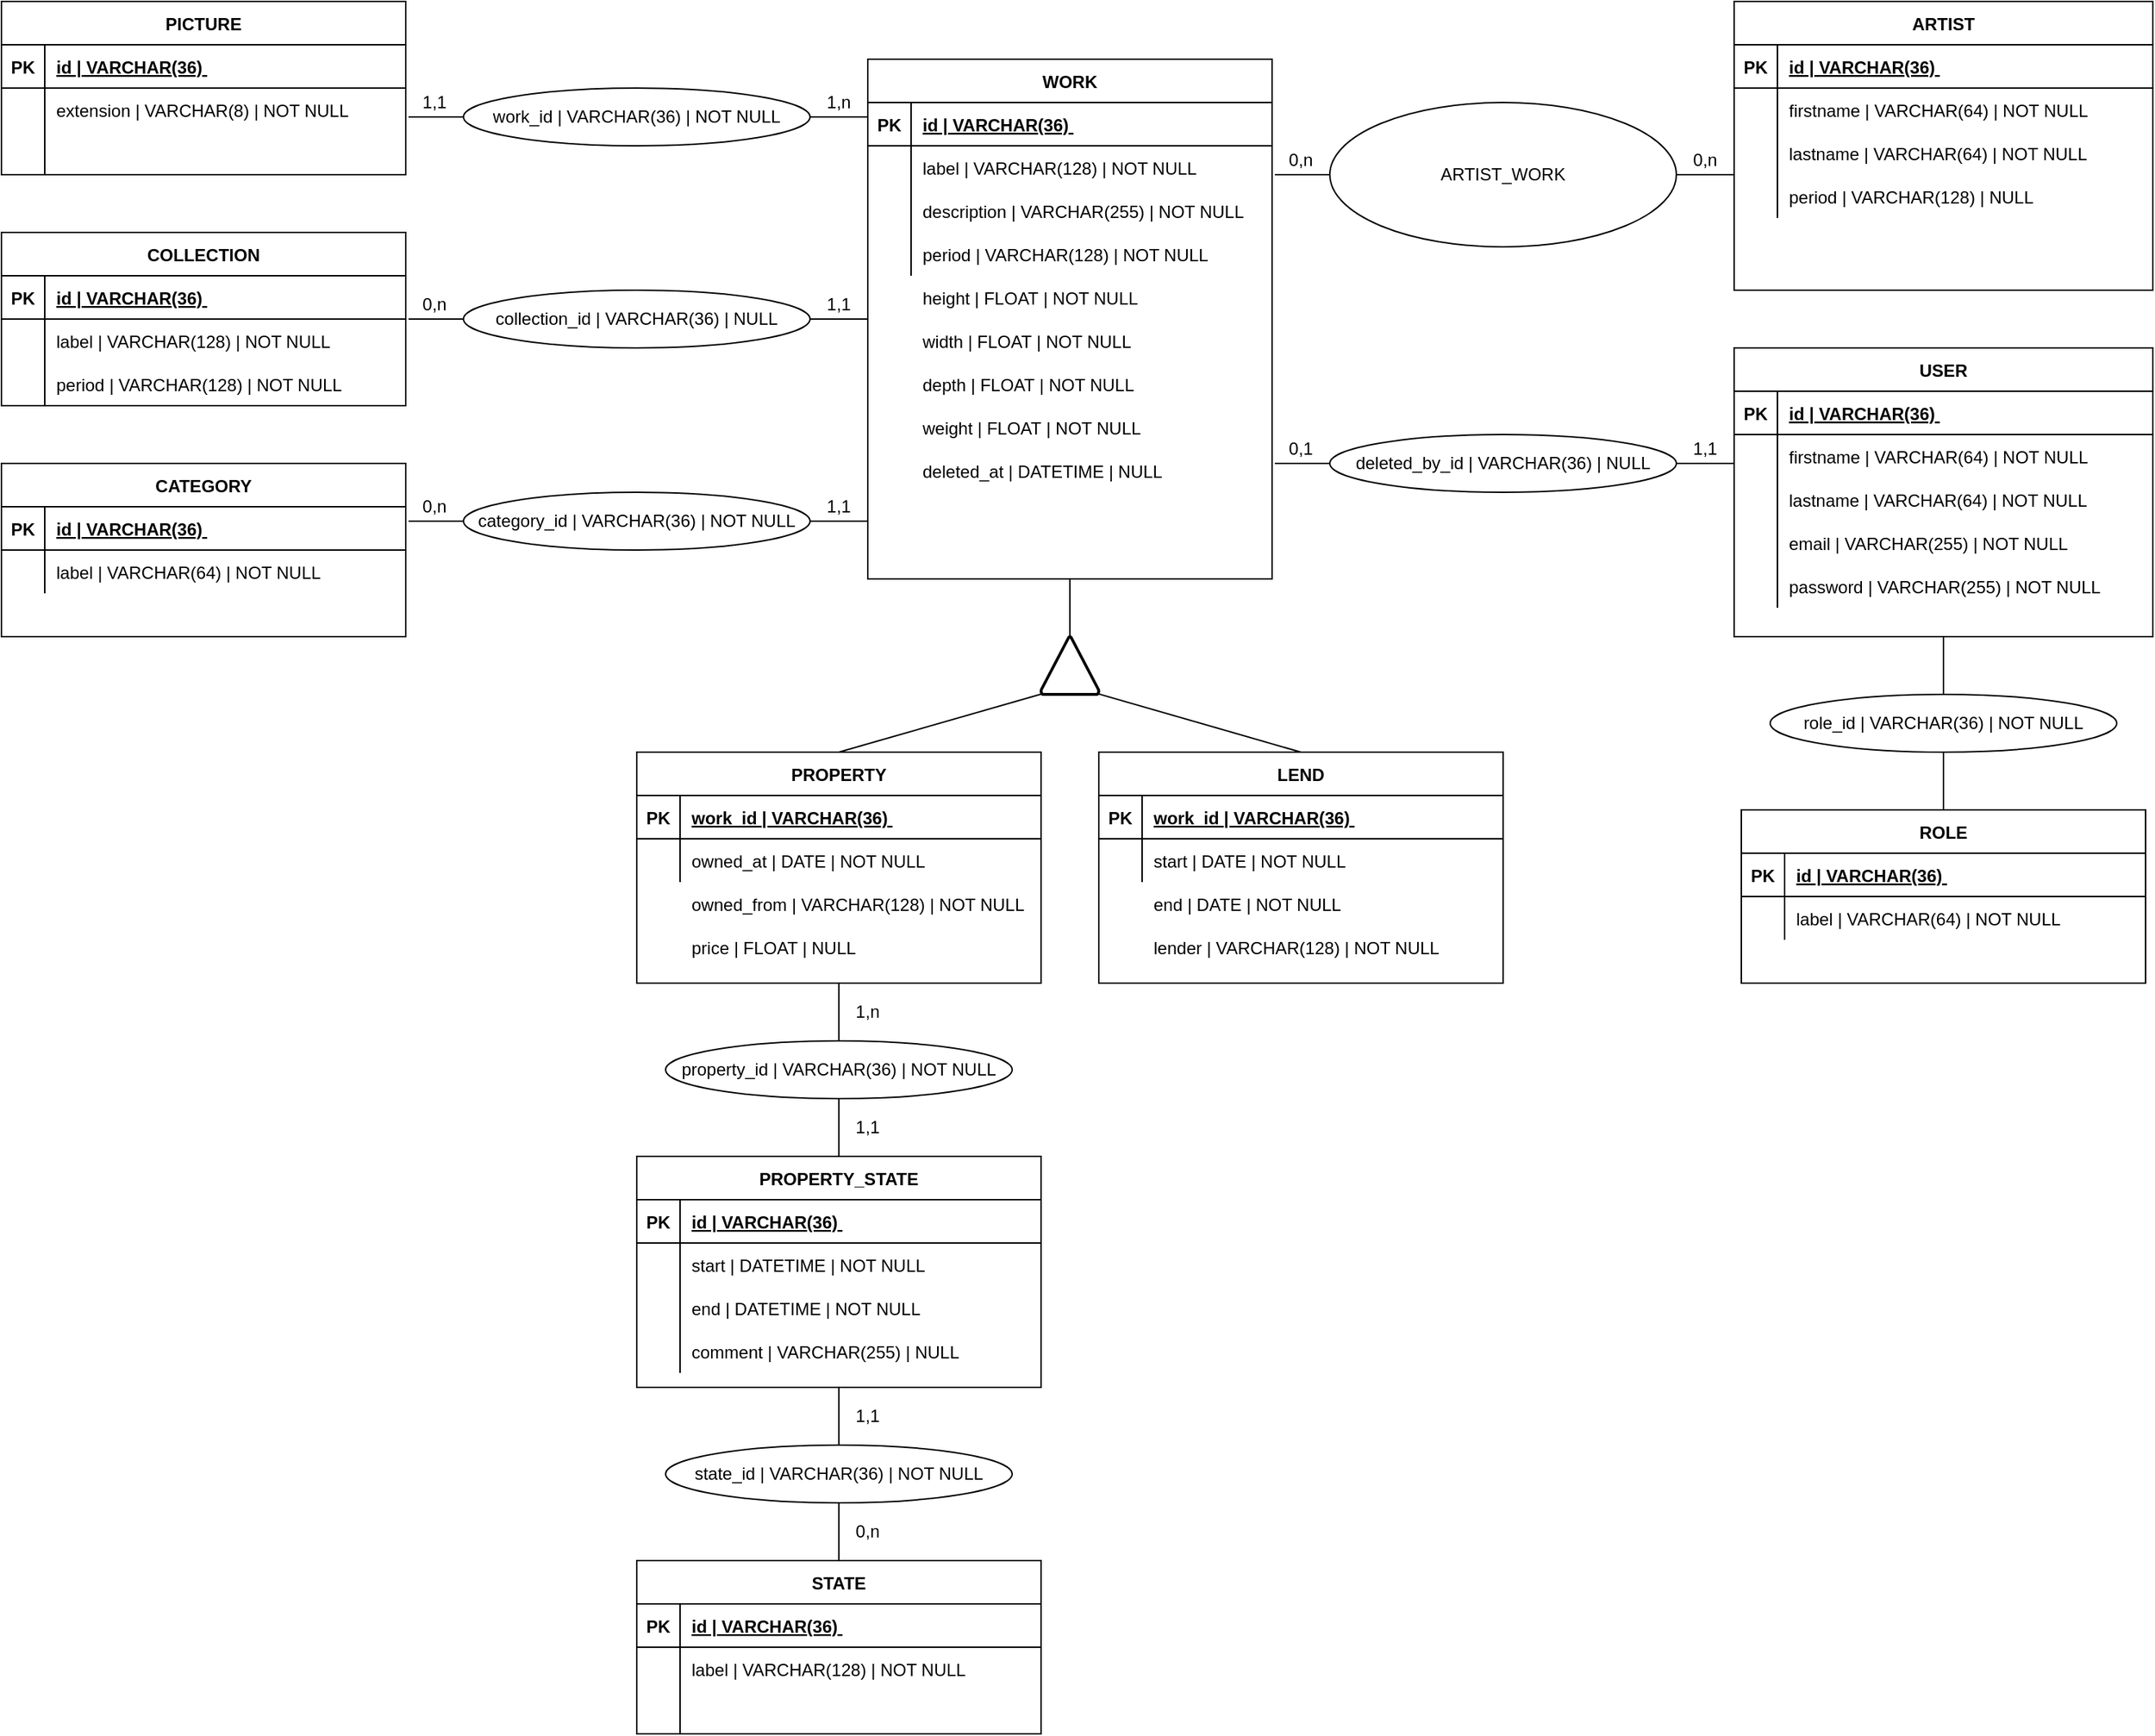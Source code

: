 <mxfile version="14.6.10" type="device"><diagram id="KtRQUyk1w5JVe8lo4TJr" name="Page-1"><mxGraphModel dx="2462" dy="771" grid="1" gridSize="10" guides="1" tooltips="1" connect="1" arrows="1" fold="1" page="0" pageScale="1" pageWidth="827" pageHeight="1169" math="0" shadow="0"><root><mxCell id="0"/><mxCell id="1" parent="0"/><mxCell id="kUrhqfvCoL_oDyxeggpk-15" value="WORK" style="shape=table;startSize=30;container=1;collapsible=1;childLayout=tableLayout;fixedRows=1;rowLines=0;fontStyle=1;align=center;resizeLast=1;" parent="1" vertex="1"><mxGeometry x="-40" y="160" width="280" height="360" as="geometry"/></mxCell><mxCell id="kUrhqfvCoL_oDyxeggpk-16" value="" style="shape=partialRectangle;collapsible=0;dropTarget=0;pointerEvents=0;fillColor=none;top=0;left=0;bottom=1;right=0;points=[[0,0.5],[1,0.5]];portConstraint=eastwest;" parent="kUrhqfvCoL_oDyxeggpk-15" vertex="1"><mxGeometry y="30" width="280" height="30" as="geometry"/></mxCell><mxCell id="kUrhqfvCoL_oDyxeggpk-17" value="PK" style="shape=partialRectangle;connectable=0;fillColor=none;top=0;left=0;bottom=0;right=0;fontStyle=1;overflow=hidden;" parent="kUrhqfvCoL_oDyxeggpk-16" vertex="1"><mxGeometry width="30" height="30" as="geometry"/></mxCell><mxCell id="kUrhqfvCoL_oDyxeggpk-18" value="id | VARCHAR(36) " style="shape=partialRectangle;connectable=0;fillColor=none;top=0;left=0;bottom=0;right=0;align=left;spacingLeft=6;fontStyle=5;overflow=hidden;" parent="kUrhqfvCoL_oDyxeggpk-16" vertex="1"><mxGeometry x="30" width="250" height="30" as="geometry"/></mxCell><mxCell id="kUrhqfvCoL_oDyxeggpk-19" value="" style="shape=partialRectangle;collapsible=0;dropTarget=0;pointerEvents=0;fillColor=none;top=0;left=0;bottom=0;right=0;points=[[0,0.5],[1,0.5]];portConstraint=eastwest;" parent="kUrhqfvCoL_oDyxeggpk-15" vertex="1"><mxGeometry y="60" width="280" height="30" as="geometry"/></mxCell><mxCell id="kUrhqfvCoL_oDyxeggpk-20" value="" style="shape=partialRectangle;connectable=0;fillColor=none;top=0;left=0;bottom=0;right=0;editable=1;overflow=hidden;" parent="kUrhqfvCoL_oDyxeggpk-19" vertex="1"><mxGeometry width="30" height="30" as="geometry"/></mxCell><mxCell id="kUrhqfvCoL_oDyxeggpk-21" value="label | VARCHAR(128) | NOT NULL" style="shape=partialRectangle;connectable=0;fillColor=none;top=0;left=0;bottom=0;right=0;align=left;spacingLeft=6;overflow=hidden;" parent="kUrhqfvCoL_oDyxeggpk-19" vertex="1"><mxGeometry x="30" width="250" height="30" as="geometry"/></mxCell><mxCell id="kUrhqfvCoL_oDyxeggpk-22" value="" style="shape=partialRectangle;collapsible=0;dropTarget=0;pointerEvents=0;fillColor=none;top=0;left=0;bottom=0;right=0;points=[[0,0.5],[1,0.5]];portConstraint=eastwest;" parent="kUrhqfvCoL_oDyxeggpk-15" vertex="1"><mxGeometry y="90" width="280" height="30" as="geometry"/></mxCell><mxCell id="kUrhqfvCoL_oDyxeggpk-23" value="" style="shape=partialRectangle;connectable=0;fillColor=none;top=0;left=0;bottom=0;right=0;editable=1;overflow=hidden;" parent="kUrhqfvCoL_oDyxeggpk-22" vertex="1"><mxGeometry width="30" height="30" as="geometry"/></mxCell><mxCell id="kUrhqfvCoL_oDyxeggpk-24" value="description | VARCHAR(255) | NOT NULL" style="shape=partialRectangle;connectable=0;fillColor=none;top=0;left=0;bottom=0;right=0;align=left;spacingLeft=6;overflow=hidden;" parent="kUrhqfvCoL_oDyxeggpk-22" vertex="1"><mxGeometry x="30" width="250" height="30" as="geometry"/></mxCell><mxCell id="kUrhqfvCoL_oDyxeggpk-25" value="" style="shape=partialRectangle;collapsible=0;dropTarget=0;pointerEvents=0;fillColor=none;top=0;left=0;bottom=0;right=0;points=[[0,0.5],[1,0.5]];portConstraint=eastwest;" parent="kUrhqfvCoL_oDyxeggpk-15" vertex="1"><mxGeometry y="120" width="280" height="30" as="geometry"/></mxCell><mxCell id="kUrhqfvCoL_oDyxeggpk-26" value="" style="shape=partialRectangle;connectable=0;fillColor=none;top=0;left=0;bottom=0;right=0;editable=1;overflow=hidden;" parent="kUrhqfvCoL_oDyxeggpk-25" vertex="1"><mxGeometry width="30" height="30" as="geometry"/></mxCell><mxCell id="kUrhqfvCoL_oDyxeggpk-27" value="" style="shape=partialRectangle;connectable=0;fillColor=none;top=0;left=0;bottom=0;right=0;align=left;spacingLeft=6;overflow=hidden;" parent="kUrhqfvCoL_oDyxeggpk-25" vertex="1"><mxGeometry x="30" width="250" height="30" as="geometry"/></mxCell><mxCell id="kUrhqfvCoL_oDyxeggpk-28" value="height | FLOAT | NOT NULL" style="shape=partialRectangle;connectable=0;fillColor=none;top=0;left=0;bottom=0;right=0;align=left;spacingLeft=6;overflow=hidden;" parent="1" vertex="1"><mxGeometry x="-10" y="310" width="210" height="30" as="geometry"/></mxCell><mxCell id="kUrhqfvCoL_oDyxeggpk-43" value="ARTIST" style="shape=table;startSize=30;container=1;collapsible=1;childLayout=tableLayout;fixedRows=1;rowLines=0;fontStyle=1;align=center;resizeLast=1;" parent="1" vertex="1"><mxGeometry x="560" y="120" width="290" height="200" as="geometry"/></mxCell><mxCell id="kUrhqfvCoL_oDyxeggpk-44" value="" style="shape=partialRectangle;collapsible=0;dropTarget=0;pointerEvents=0;fillColor=none;top=0;left=0;bottom=1;right=0;points=[[0,0.5],[1,0.5]];portConstraint=eastwest;" parent="kUrhqfvCoL_oDyxeggpk-43" vertex="1"><mxGeometry y="30" width="290" height="30" as="geometry"/></mxCell><mxCell id="kUrhqfvCoL_oDyxeggpk-45" value="PK" style="shape=partialRectangle;connectable=0;fillColor=none;top=0;left=0;bottom=0;right=0;fontStyle=1;overflow=hidden;" parent="kUrhqfvCoL_oDyxeggpk-44" vertex="1"><mxGeometry width="30" height="30" as="geometry"/></mxCell><mxCell id="kUrhqfvCoL_oDyxeggpk-46" value="id | VARCHAR(36) " style="shape=partialRectangle;connectable=0;fillColor=none;top=0;left=0;bottom=0;right=0;align=left;spacingLeft=6;fontStyle=5;overflow=hidden;" parent="kUrhqfvCoL_oDyxeggpk-44" vertex="1"><mxGeometry x="30" width="260" height="30" as="geometry"/></mxCell><mxCell id="kUrhqfvCoL_oDyxeggpk-47" value="" style="shape=partialRectangle;collapsible=0;dropTarget=0;pointerEvents=0;fillColor=none;top=0;left=0;bottom=0;right=0;points=[[0,0.5],[1,0.5]];portConstraint=eastwest;" parent="kUrhqfvCoL_oDyxeggpk-43" vertex="1"><mxGeometry y="60" width="290" height="30" as="geometry"/></mxCell><mxCell id="kUrhqfvCoL_oDyxeggpk-48" value="" style="shape=partialRectangle;connectable=0;fillColor=none;top=0;left=0;bottom=0;right=0;editable=1;overflow=hidden;" parent="kUrhqfvCoL_oDyxeggpk-47" vertex="1"><mxGeometry width="30" height="30" as="geometry"/></mxCell><mxCell id="kUrhqfvCoL_oDyxeggpk-49" value="firstname | VARCHAR(64) | NOT NULL" style="shape=partialRectangle;connectable=0;fillColor=none;top=0;left=0;bottom=0;right=0;align=left;spacingLeft=6;overflow=hidden;" parent="kUrhqfvCoL_oDyxeggpk-47" vertex="1"><mxGeometry x="30" width="260" height="30" as="geometry"/></mxCell><mxCell id="kUrhqfvCoL_oDyxeggpk-50" value="" style="shape=partialRectangle;collapsible=0;dropTarget=0;pointerEvents=0;fillColor=none;top=0;left=0;bottom=0;right=0;points=[[0,0.5],[1,0.5]];portConstraint=eastwest;" parent="kUrhqfvCoL_oDyxeggpk-43" vertex="1"><mxGeometry y="90" width="290" height="30" as="geometry"/></mxCell><mxCell id="kUrhqfvCoL_oDyxeggpk-51" value="" style="shape=partialRectangle;connectable=0;fillColor=none;top=0;left=0;bottom=0;right=0;editable=1;overflow=hidden;" parent="kUrhqfvCoL_oDyxeggpk-50" vertex="1"><mxGeometry width="30" height="30" as="geometry"/></mxCell><mxCell id="kUrhqfvCoL_oDyxeggpk-52" value="lastname | VARCHAR(64) | NOT NULL" style="shape=partialRectangle;connectable=0;fillColor=none;top=0;left=0;bottom=0;right=0;align=left;spacingLeft=6;overflow=hidden;" parent="kUrhqfvCoL_oDyxeggpk-50" vertex="1"><mxGeometry x="30" width="260" height="30" as="geometry"/></mxCell><mxCell id="kUrhqfvCoL_oDyxeggpk-53" value="" style="shape=partialRectangle;collapsible=0;dropTarget=0;pointerEvents=0;fillColor=none;top=0;left=0;bottom=0;right=0;points=[[0,0.5],[1,0.5]];portConstraint=eastwest;" parent="kUrhqfvCoL_oDyxeggpk-43" vertex="1"><mxGeometry y="120" width="290" height="30" as="geometry"/></mxCell><mxCell id="kUrhqfvCoL_oDyxeggpk-54" value="" style="shape=partialRectangle;connectable=0;fillColor=none;top=0;left=0;bottom=0;right=0;editable=1;overflow=hidden;" parent="kUrhqfvCoL_oDyxeggpk-53" vertex="1"><mxGeometry width="30" height="30" as="geometry"/></mxCell><mxCell id="kUrhqfvCoL_oDyxeggpk-55" value="period | VARCHAR(128) | NULL" style="shape=partialRectangle;connectable=0;fillColor=none;top=0;left=0;bottom=0;right=0;align=left;spacingLeft=6;overflow=hidden;" parent="kUrhqfvCoL_oDyxeggpk-53" vertex="1"><mxGeometry x="30" width="260" height="30" as="geometry"/></mxCell><mxCell id="kUrhqfvCoL_oDyxeggpk-77" value="COLLECTION" style="shape=table;startSize=30;container=1;collapsible=1;childLayout=tableLayout;fixedRows=1;rowLines=0;fontStyle=1;align=center;resizeLast=1;" parent="1" vertex="1"><mxGeometry x="-640" y="280" width="280" height="120" as="geometry"/></mxCell><mxCell id="kUrhqfvCoL_oDyxeggpk-78" value="" style="shape=partialRectangle;collapsible=0;dropTarget=0;pointerEvents=0;fillColor=none;top=0;left=0;bottom=1;right=0;points=[[0,0.5],[1,0.5]];portConstraint=eastwest;" parent="kUrhqfvCoL_oDyxeggpk-77" vertex="1"><mxGeometry y="30" width="280" height="30" as="geometry"/></mxCell><mxCell id="kUrhqfvCoL_oDyxeggpk-79" value="PK" style="shape=partialRectangle;connectable=0;fillColor=none;top=0;left=0;bottom=0;right=0;fontStyle=1;overflow=hidden;" parent="kUrhqfvCoL_oDyxeggpk-78" vertex="1"><mxGeometry width="30" height="30" as="geometry"/></mxCell><mxCell id="kUrhqfvCoL_oDyxeggpk-80" value="id | VARCHAR(36) " style="shape=partialRectangle;connectable=0;fillColor=none;top=0;left=0;bottom=0;right=0;align=left;spacingLeft=6;fontStyle=5;overflow=hidden;" parent="kUrhqfvCoL_oDyxeggpk-78" vertex="1"><mxGeometry x="30" width="250" height="30" as="geometry"/></mxCell><mxCell id="kUrhqfvCoL_oDyxeggpk-81" value="" style="shape=partialRectangle;collapsible=0;dropTarget=0;pointerEvents=0;fillColor=none;top=0;left=0;bottom=0;right=0;points=[[0,0.5],[1,0.5]];portConstraint=eastwest;" parent="kUrhqfvCoL_oDyxeggpk-77" vertex="1"><mxGeometry y="60" width="280" height="30" as="geometry"/></mxCell><mxCell id="kUrhqfvCoL_oDyxeggpk-82" value="" style="shape=partialRectangle;connectable=0;fillColor=none;top=0;left=0;bottom=0;right=0;editable=1;overflow=hidden;" parent="kUrhqfvCoL_oDyxeggpk-81" vertex="1"><mxGeometry width="30" height="30" as="geometry"/></mxCell><mxCell id="kUrhqfvCoL_oDyxeggpk-83" value="label | VARCHAR(128) | NOT NULL" style="shape=partialRectangle;connectable=0;fillColor=none;top=0;left=0;bottom=0;right=0;align=left;spacingLeft=6;overflow=hidden;" parent="kUrhqfvCoL_oDyxeggpk-81" vertex="1"><mxGeometry x="30" width="250" height="30" as="geometry"/></mxCell><mxCell id="kUrhqfvCoL_oDyxeggpk-84" value="" style="shape=partialRectangle;collapsible=0;dropTarget=0;pointerEvents=0;fillColor=none;top=0;left=0;bottom=0;right=0;points=[[0,0.5],[1,0.5]];portConstraint=eastwest;" parent="kUrhqfvCoL_oDyxeggpk-77" vertex="1"><mxGeometry y="90" width="280" height="30" as="geometry"/></mxCell><mxCell id="kUrhqfvCoL_oDyxeggpk-85" value="" style="shape=partialRectangle;connectable=0;fillColor=none;top=0;left=0;bottom=0;right=0;editable=1;overflow=hidden;" parent="kUrhqfvCoL_oDyxeggpk-84" vertex="1"><mxGeometry width="30" height="30" as="geometry"/></mxCell><mxCell id="kUrhqfvCoL_oDyxeggpk-86" value="period | VARCHAR(128) | NOT NULL" style="shape=partialRectangle;connectable=0;fillColor=none;top=0;left=0;bottom=0;right=0;align=left;spacingLeft=6;overflow=hidden;" parent="kUrhqfvCoL_oDyxeggpk-84" vertex="1"><mxGeometry x="30" width="250" height="30" as="geometry"/></mxCell><mxCell id="kUrhqfvCoL_oDyxeggpk-115" value="USER" style="shape=table;startSize=30;container=1;collapsible=1;childLayout=tableLayout;fixedRows=1;rowLines=0;fontStyle=1;align=center;resizeLast=1;" parent="1" vertex="1"><mxGeometry x="560" y="360" width="290" height="200" as="geometry"/></mxCell><mxCell id="kUrhqfvCoL_oDyxeggpk-116" value="" style="shape=partialRectangle;collapsible=0;dropTarget=0;pointerEvents=0;fillColor=none;top=0;left=0;bottom=1;right=0;points=[[0,0.5],[1,0.5]];portConstraint=eastwest;" parent="kUrhqfvCoL_oDyxeggpk-115" vertex="1"><mxGeometry y="30" width="290" height="30" as="geometry"/></mxCell><mxCell id="kUrhqfvCoL_oDyxeggpk-117" value="PK" style="shape=partialRectangle;connectable=0;fillColor=none;top=0;left=0;bottom=0;right=0;fontStyle=1;overflow=hidden;" parent="kUrhqfvCoL_oDyxeggpk-116" vertex="1"><mxGeometry width="30" height="30" as="geometry"/></mxCell><mxCell id="kUrhqfvCoL_oDyxeggpk-118" value="id | VARCHAR(36) " style="shape=partialRectangle;connectable=0;fillColor=none;top=0;left=0;bottom=0;right=0;align=left;spacingLeft=6;fontStyle=5;overflow=hidden;" parent="kUrhqfvCoL_oDyxeggpk-116" vertex="1"><mxGeometry x="30" width="260" height="30" as="geometry"/></mxCell><mxCell id="kUrhqfvCoL_oDyxeggpk-119" value="" style="shape=partialRectangle;collapsible=0;dropTarget=0;pointerEvents=0;fillColor=none;top=0;left=0;bottom=0;right=0;points=[[0,0.5],[1,0.5]];portConstraint=eastwest;" parent="kUrhqfvCoL_oDyxeggpk-115" vertex="1"><mxGeometry y="60" width="290" height="30" as="geometry"/></mxCell><mxCell id="kUrhqfvCoL_oDyxeggpk-120" value="" style="shape=partialRectangle;connectable=0;fillColor=none;top=0;left=0;bottom=0;right=0;editable=1;overflow=hidden;" parent="kUrhqfvCoL_oDyxeggpk-119" vertex="1"><mxGeometry width="30" height="30" as="geometry"/></mxCell><mxCell id="kUrhqfvCoL_oDyxeggpk-121" value="firstname | VARCHAR(64) | NOT NULL" style="shape=partialRectangle;connectable=0;fillColor=none;top=0;left=0;bottom=0;right=0;align=left;spacingLeft=6;overflow=hidden;" parent="kUrhqfvCoL_oDyxeggpk-119" vertex="1"><mxGeometry x="30" width="260" height="30" as="geometry"/></mxCell><mxCell id="kUrhqfvCoL_oDyxeggpk-122" value="" style="shape=partialRectangle;collapsible=0;dropTarget=0;pointerEvents=0;fillColor=none;top=0;left=0;bottom=0;right=0;points=[[0,0.5],[1,0.5]];portConstraint=eastwest;" parent="kUrhqfvCoL_oDyxeggpk-115" vertex="1"><mxGeometry y="90" width="290" height="30" as="geometry"/></mxCell><mxCell id="kUrhqfvCoL_oDyxeggpk-123" value="" style="shape=partialRectangle;connectable=0;fillColor=none;top=0;left=0;bottom=0;right=0;editable=1;overflow=hidden;" parent="kUrhqfvCoL_oDyxeggpk-122" vertex="1"><mxGeometry width="30" height="30" as="geometry"/></mxCell><mxCell id="kUrhqfvCoL_oDyxeggpk-124" value="lastname | VARCHAR(64) | NOT NULL" style="shape=partialRectangle;connectable=0;fillColor=none;top=0;left=0;bottom=0;right=0;align=left;spacingLeft=6;overflow=hidden;" parent="kUrhqfvCoL_oDyxeggpk-122" vertex="1"><mxGeometry x="30" width="260" height="30" as="geometry"/></mxCell><mxCell id="yEM7MSctmR_Ki6UB7FGA-25" value="" style="shape=partialRectangle;collapsible=0;dropTarget=0;pointerEvents=0;fillColor=none;top=0;left=0;bottom=0;right=0;points=[[0,0.5],[1,0.5]];portConstraint=eastwest;" parent="kUrhqfvCoL_oDyxeggpk-115" vertex="1"><mxGeometry y="120" width="290" height="30" as="geometry"/></mxCell><mxCell id="yEM7MSctmR_Ki6UB7FGA-26" value="" style="shape=partialRectangle;connectable=0;fillColor=none;top=0;left=0;bottom=0;right=0;editable=1;overflow=hidden;" parent="yEM7MSctmR_Ki6UB7FGA-25" vertex="1"><mxGeometry width="30" height="30" as="geometry"/></mxCell><mxCell id="yEM7MSctmR_Ki6UB7FGA-27" value="email | VARCHAR(255) | NOT NULL" style="shape=partialRectangle;connectable=0;fillColor=none;top=0;left=0;bottom=0;right=0;align=left;spacingLeft=6;overflow=hidden;" parent="yEM7MSctmR_Ki6UB7FGA-25" vertex="1"><mxGeometry x="30" width="260" height="30" as="geometry"/></mxCell><mxCell id="yEM7MSctmR_Ki6UB7FGA-28" value="" style="shape=partialRectangle;collapsible=0;dropTarget=0;pointerEvents=0;fillColor=none;top=0;left=0;bottom=0;right=0;points=[[0,0.5],[1,0.5]];portConstraint=eastwest;" parent="kUrhqfvCoL_oDyxeggpk-115" vertex="1"><mxGeometry y="150" width="290" height="30" as="geometry"/></mxCell><mxCell id="yEM7MSctmR_Ki6UB7FGA-29" value="" style="shape=partialRectangle;connectable=0;fillColor=none;top=0;left=0;bottom=0;right=0;editable=1;overflow=hidden;" parent="yEM7MSctmR_Ki6UB7FGA-28" vertex="1"><mxGeometry width="30" height="30" as="geometry"/></mxCell><mxCell id="yEM7MSctmR_Ki6UB7FGA-30" value="password | VARCHAR(255) | NOT NULL" style="shape=partialRectangle;connectable=0;fillColor=none;top=0;left=0;bottom=0;right=0;align=left;spacingLeft=6;overflow=hidden;" parent="yEM7MSctmR_Ki6UB7FGA-28" vertex="1"><mxGeometry x="30" width="260" height="30" as="geometry"/></mxCell><mxCell id="kUrhqfvCoL_oDyxeggpk-131" value="period | VARCHAR(128) | NOT NULL" style="shape=partialRectangle;connectable=0;fillColor=none;top=0;left=0;bottom=0;right=0;align=left;spacingLeft=6;overflow=hidden;" parent="1" vertex="1"><mxGeometry x="-10" y="280" width="210" height="30" as="geometry"/></mxCell><mxCell id="kUrhqfvCoL_oDyxeggpk-132" value="PICTURE" style="shape=table;startSize=30;container=1;collapsible=1;childLayout=tableLayout;fixedRows=1;rowLines=0;fontStyle=1;align=center;resizeLast=1;" parent="1" vertex="1"><mxGeometry x="-640" y="120" width="280" height="120" as="geometry"/></mxCell><mxCell id="kUrhqfvCoL_oDyxeggpk-133" value="" style="shape=partialRectangle;collapsible=0;dropTarget=0;pointerEvents=0;fillColor=none;top=0;left=0;bottom=1;right=0;points=[[0,0.5],[1,0.5]];portConstraint=eastwest;" parent="kUrhqfvCoL_oDyxeggpk-132" vertex="1"><mxGeometry y="30" width="280" height="30" as="geometry"/></mxCell><mxCell id="kUrhqfvCoL_oDyxeggpk-134" value="PK" style="shape=partialRectangle;connectable=0;fillColor=none;top=0;left=0;bottom=0;right=0;fontStyle=1;overflow=hidden;" parent="kUrhqfvCoL_oDyxeggpk-133" vertex="1"><mxGeometry width="30" height="30" as="geometry"/></mxCell><mxCell id="kUrhqfvCoL_oDyxeggpk-135" value="id | VARCHAR(36) " style="shape=partialRectangle;connectable=0;fillColor=none;top=0;left=0;bottom=0;right=0;align=left;spacingLeft=6;fontStyle=5;overflow=hidden;" parent="kUrhqfvCoL_oDyxeggpk-133" vertex="1"><mxGeometry x="30" width="250" height="30" as="geometry"/></mxCell><mxCell id="kUrhqfvCoL_oDyxeggpk-136" value="" style="shape=partialRectangle;collapsible=0;dropTarget=0;pointerEvents=0;fillColor=none;top=0;left=0;bottom=0;right=0;points=[[0,0.5],[1,0.5]];portConstraint=eastwest;" parent="kUrhqfvCoL_oDyxeggpk-132" vertex="1"><mxGeometry y="60" width="280" height="30" as="geometry"/></mxCell><mxCell id="kUrhqfvCoL_oDyxeggpk-137" value="" style="shape=partialRectangle;connectable=0;fillColor=none;top=0;left=0;bottom=0;right=0;editable=1;overflow=hidden;" parent="kUrhqfvCoL_oDyxeggpk-136" vertex="1"><mxGeometry width="30" height="30" as="geometry"/></mxCell><mxCell id="kUrhqfvCoL_oDyxeggpk-138" value="extension | VARCHAR(8) | NOT NULL" style="shape=partialRectangle;connectable=0;fillColor=none;top=0;left=0;bottom=0;right=0;align=left;spacingLeft=6;overflow=hidden;" parent="kUrhqfvCoL_oDyxeggpk-136" vertex="1"><mxGeometry x="30" width="250" height="30" as="geometry"/></mxCell><mxCell id="kUrhqfvCoL_oDyxeggpk-139" value="" style="shape=partialRectangle;collapsible=0;dropTarget=0;pointerEvents=0;fillColor=none;top=0;left=0;bottom=0;right=0;points=[[0,0.5],[1,0.5]];portConstraint=eastwest;" parent="kUrhqfvCoL_oDyxeggpk-132" vertex="1"><mxGeometry y="90" width="280" height="30" as="geometry"/></mxCell><mxCell id="kUrhqfvCoL_oDyxeggpk-140" value="" style="shape=partialRectangle;connectable=0;fillColor=none;top=0;left=0;bottom=0;right=0;editable=1;overflow=hidden;" parent="kUrhqfvCoL_oDyxeggpk-139" vertex="1"><mxGeometry width="30" height="30" as="geometry"/></mxCell><mxCell id="kUrhqfvCoL_oDyxeggpk-141" value="" style="shape=partialRectangle;connectable=0;fillColor=none;top=0;left=0;bottom=0;right=0;align=left;spacingLeft=6;overflow=hidden;" parent="kUrhqfvCoL_oDyxeggpk-139" vertex="1"><mxGeometry x="30" width="250" height="30" as="geometry"/></mxCell><mxCell id="kUrhqfvCoL_oDyxeggpk-145" value="deleted_at | DATETIME | NULL" style="shape=partialRectangle;connectable=0;fillColor=none;top=0;left=0;bottom=0;right=0;align=left;spacingLeft=6;overflow=hidden;" parent="1" vertex="1"><mxGeometry x="-10" y="430" width="230" height="30" as="geometry"/></mxCell><mxCell id="kUrhqfvCoL_oDyxeggpk-146" value="CATEGORY" style="shape=table;startSize=30;container=1;collapsible=1;childLayout=tableLayout;fixedRows=1;rowLines=0;fontStyle=1;align=center;resizeLast=1;" parent="1" vertex="1"><mxGeometry x="-640" y="440" width="280" height="120" as="geometry"/></mxCell><mxCell id="kUrhqfvCoL_oDyxeggpk-147" value="" style="shape=partialRectangle;collapsible=0;dropTarget=0;pointerEvents=0;fillColor=none;top=0;left=0;bottom=1;right=0;points=[[0,0.5],[1,0.5]];portConstraint=eastwest;" parent="kUrhqfvCoL_oDyxeggpk-146" vertex="1"><mxGeometry y="30" width="280" height="30" as="geometry"/></mxCell><mxCell id="kUrhqfvCoL_oDyxeggpk-148" value="PK" style="shape=partialRectangle;connectable=0;fillColor=none;top=0;left=0;bottom=0;right=0;fontStyle=1;overflow=hidden;" parent="kUrhqfvCoL_oDyxeggpk-147" vertex="1"><mxGeometry width="30" height="30" as="geometry"/></mxCell><mxCell id="kUrhqfvCoL_oDyxeggpk-149" value="id | VARCHAR(36) " style="shape=partialRectangle;connectable=0;fillColor=none;top=0;left=0;bottom=0;right=0;align=left;spacingLeft=6;fontStyle=5;overflow=hidden;" parent="kUrhqfvCoL_oDyxeggpk-147" vertex="1"><mxGeometry x="30" width="250" height="30" as="geometry"/></mxCell><mxCell id="kUrhqfvCoL_oDyxeggpk-150" value="" style="shape=partialRectangle;collapsible=0;dropTarget=0;pointerEvents=0;fillColor=none;top=0;left=0;bottom=0;right=0;points=[[0,0.5],[1,0.5]];portConstraint=eastwest;" parent="kUrhqfvCoL_oDyxeggpk-146" vertex="1"><mxGeometry y="60" width="280" height="30" as="geometry"/></mxCell><mxCell id="kUrhqfvCoL_oDyxeggpk-151" value="" style="shape=partialRectangle;connectable=0;fillColor=none;top=0;left=0;bottom=0;right=0;editable=1;overflow=hidden;" parent="kUrhqfvCoL_oDyxeggpk-150" vertex="1"><mxGeometry width="30" height="30" as="geometry"/></mxCell><mxCell id="kUrhqfvCoL_oDyxeggpk-152" value="label | VARCHAR(64) | NOT NULL" style="shape=partialRectangle;connectable=0;fillColor=none;top=0;left=0;bottom=0;right=0;align=left;spacingLeft=6;overflow=hidden;" parent="kUrhqfvCoL_oDyxeggpk-150" vertex="1"><mxGeometry x="30" width="250" height="30" as="geometry"/></mxCell><mxCell id="hrKMiqWx6Lg_Gw43Ol8k-1" value="LEND" style="shape=table;startSize=30;container=1;collapsible=1;childLayout=tableLayout;fixedRows=1;rowLines=0;fontStyle=1;align=center;resizeLast=1;" parent="1" vertex="1"><mxGeometry x="120" y="640" width="280" height="160" as="geometry"/></mxCell><mxCell id="hrKMiqWx6Lg_Gw43Ol8k-2" value="" style="shape=partialRectangle;collapsible=0;dropTarget=0;pointerEvents=0;fillColor=none;top=0;left=0;bottom=1;right=0;points=[[0,0.5],[1,0.5]];portConstraint=eastwest;" parent="hrKMiqWx6Lg_Gw43Ol8k-1" vertex="1"><mxGeometry y="30" width="280" height="30" as="geometry"/></mxCell><mxCell id="hrKMiqWx6Lg_Gw43Ol8k-3" value="PK" style="shape=partialRectangle;connectable=0;fillColor=none;top=0;left=0;bottom=0;right=0;fontStyle=1;overflow=hidden;" parent="hrKMiqWx6Lg_Gw43Ol8k-2" vertex="1"><mxGeometry width="30" height="30" as="geometry"/></mxCell><mxCell id="hrKMiqWx6Lg_Gw43Ol8k-4" value="work_id | VARCHAR(36) " style="shape=partialRectangle;connectable=0;fillColor=none;top=0;left=0;bottom=0;right=0;align=left;spacingLeft=6;fontStyle=5;overflow=hidden;" parent="hrKMiqWx6Lg_Gw43Ol8k-2" vertex="1"><mxGeometry x="30" width="250" height="30" as="geometry"/></mxCell><mxCell id="hrKMiqWx6Lg_Gw43Ol8k-5" value="" style="shape=partialRectangle;collapsible=0;dropTarget=0;pointerEvents=0;fillColor=none;top=0;left=0;bottom=0;right=0;points=[[0,0.5],[1,0.5]];portConstraint=eastwest;" parent="hrKMiqWx6Lg_Gw43Ol8k-1" vertex="1"><mxGeometry y="60" width="280" height="30" as="geometry"/></mxCell><mxCell id="hrKMiqWx6Lg_Gw43Ol8k-6" value="" style="shape=partialRectangle;connectable=0;fillColor=none;top=0;left=0;bottom=0;right=0;editable=1;overflow=hidden;" parent="hrKMiqWx6Lg_Gw43Ol8k-5" vertex="1"><mxGeometry width="30" height="30" as="geometry"/></mxCell><mxCell id="hrKMiqWx6Lg_Gw43Ol8k-7" value="start | DATE | NOT NULL" style="shape=partialRectangle;connectable=0;fillColor=none;top=0;left=0;bottom=0;right=0;align=left;spacingLeft=6;overflow=hidden;" parent="hrKMiqWx6Lg_Gw43Ol8k-5" vertex="1"><mxGeometry x="30" width="250" height="30" as="geometry"/></mxCell><mxCell id="hrKMiqWx6Lg_Gw43Ol8k-8" value="end | DATE | NOT NULL" style="shape=partialRectangle;connectable=0;fillColor=none;top=0;left=0;bottom=0;right=0;align=left;spacingLeft=6;overflow=hidden;" parent="1" vertex="1"><mxGeometry x="150" y="730" width="220" height="30" as="geometry"/></mxCell><mxCell id="hrKMiqWx6Lg_Gw43Ol8k-9" value="lender | VARCHAR(128) | NOT NULL" style="shape=partialRectangle;connectable=0;fillColor=none;top=0;left=0;bottom=0;right=0;align=left;spacingLeft=6;overflow=hidden;" parent="1" vertex="1"><mxGeometry x="150" y="760" width="240" height="30" as="geometry"/></mxCell><mxCell id="hrKMiqWx6Lg_Gw43Ol8k-10" value="PROPERTY" style="shape=table;startSize=30;container=1;collapsible=1;childLayout=tableLayout;fixedRows=1;rowLines=0;fontStyle=1;align=center;resizeLast=1;" parent="1" vertex="1"><mxGeometry x="-200" y="640" width="280" height="160" as="geometry"/></mxCell><mxCell id="hrKMiqWx6Lg_Gw43Ol8k-11" value="" style="shape=partialRectangle;collapsible=0;dropTarget=0;pointerEvents=0;fillColor=none;top=0;left=0;bottom=1;right=0;points=[[0,0.5],[1,0.5]];portConstraint=eastwest;" parent="hrKMiqWx6Lg_Gw43Ol8k-10" vertex="1"><mxGeometry y="30" width="280" height="30" as="geometry"/></mxCell><mxCell id="hrKMiqWx6Lg_Gw43Ol8k-12" value="PK" style="shape=partialRectangle;connectable=0;fillColor=none;top=0;left=0;bottom=0;right=0;fontStyle=1;overflow=hidden;" parent="hrKMiqWx6Lg_Gw43Ol8k-11" vertex="1"><mxGeometry width="30" height="30" as="geometry"/></mxCell><mxCell id="hrKMiqWx6Lg_Gw43Ol8k-13" value="work_id | VARCHAR(36) " style="shape=partialRectangle;connectable=0;fillColor=none;top=0;left=0;bottom=0;right=0;align=left;spacingLeft=6;fontStyle=5;overflow=hidden;" parent="hrKMiqWx6Lg_Gw43Ol8k-11" vertex="1"><mxGeometry x="30" width="250" height="30" as="geometry"/></mxCell><mxCell id="hrKMiqWx6Lg_Gw43Ol8k-14" value="" style="shape=partialRectangle;collapsible=0;dropTarget=0;pointerEvents=0;fillColor=none;top=0;left=0;bottom=0;right=0;points=[[0,0.5],[1,0.5]];portConstraint=eastwest;" parent="hrKMiqWx6Lg_Gw43Ol8k-10" vertex="1"><mxGeometry y="60" width="280" height="30" as="geometry"/></mxCell><mxCell id="hrKMiqWx6Lg_Gw43Ol8k-15" value="" style="shape=partialRectangle;connectable=0;fillColor=none;top=0;left=0;bottom=0;right=0;editable=1;overflow=hidden;" parent="hrKMiqWx6Lg_Gw43Ol8k-14" vertex="1"><mxGeometry width="30" height="30" as="geometry"/></mxCell><mxCell id="hrKMiqWx6Lg_Gw43Ol8k-16" value="owned_at | DATE | NOT NULL" style="shape=partialRectangle;connectable=0;fillColor=none;top=0;left=0;bottom=0;right=0;align=left;spacingLeft=6;overflow=hidden;" parent="hrKMiqWx6Lg_Gw43Ol8k-14" vertex="1"><mxGeometry x="30" width="250" height="30" as="geometry"/></mxCell><mxCell id="hrKMiqWx6Lg_Gw43Ol8k-18" value="owned_from | VARCHAR(128) | NOT NULL" style="shape=partialRectangle;connectable=0;fillColor=none;top=0;left=0;bottom=0;right=0;align=left;spacingLeft=6;overflow=hidden;" parent="1" vertex="1"><mxGeometry x="-170" y="730" width="240" height="30" as="geometry"/></mxCell><mxCell id="hrKMiqWx6Lg_Gw43Ol8k-19" value="price | FLOAT | NULL" style="shape=partialRectangle;connectable=0;fillColor=none;top=0;left=0;bottom=0;right=0;align=left;spacingLeft=6;overflow=hidden;" parent="1" vertex="1"><mxGeometry x="-170" y="760" width="220" height="30" as="geometry"/></mxCell><mxCell id="hrKMiqWx6Lg_Gw43Ol8k-22" value="" style="endArrow=none;html=1;rounded=0;entryX=1;entryY=0.5;entryDx=0;entryDy=0;exitX=0.5;exitY=1;exitDx=0;exitDy=0;" parent="1" edge="1"><mxGeometry relative="1" as="geometry"><mxPoint x="100" y="560" as="sourcePoint"/><mxPoint x="100" y="560" as="targetPoint"/></mxGeometry></mxCell><mxCell id="hrKMiqWx6Lg_Gw43Ol8k-23" value="" style="endArrow=none;html=1;rounded=0;entryX=0.5;entryY=0;entryDx=0;entryDy=0;exitX=0.012;exitY=0.029;exitDx=0;exitDy=0;exitPerimeter=0;" parent="1" target="hrKMiqWx6Lg_Gw43Ol8k-10" edge="1"><mxGeometry relative="1" as="geometry"><mxPoint x="81.16" y="599.52" as="sourcePoint"/><mxPoint x="-70" y="672.5" as="targetPoint"/></mxGeometry></mxCell><mxCell id="hrKMiqWx6Lg_Gw43Ol8k-24" value="" style="endArrow=none;html=1;rounded=0;entryX=0.012;entryY=0.985;entryDx=0;entryDy=0;exitX=0.5;exitY=0;exitDx=0;exitDy=0;entryPerimeter=0;" parent="1" source="hrKMiqWx6Lg_Gw43Ol8k-1" edge="1"><mxGeometry relative="1" as="geometry"><mxPoint x="97.32" y="659.28" as="sourcePoint"/><mxPoint x="119.4" y="599.52" as="targetPoint"/></mxGeometry></mxCell><mxCell id="yEM7MSctmR_Ki6UB7FGA-2" value="collection_id | VARCHAR(36) | NULL" style="ellipse;whiteSpace=wrap;html=1;" parent="1" vertex="1"><mxGeometry x="-320" y="320" width="240" height="40" as="geometry"/></mxCell><mxCell id="yEM7MSctmR_Ki6UB7FGA-3" value="" style="endArrow=none;html=1;exitX=1;exitY=0.5;exitDx=0;exitDy=0;" parent="1" source="yEM7MSctmR_Ki6UB7FGA-2" edge="1"><mxGeometry width="50" height="50" relative="1" as="geometry"><mxPoint x="-90" y="390" as="sourcePoint"/><mxPoint x="-40" y="340" as="targetPoint"/></mxGeometry></mxCell><mxCell id="yEM7MSctmR_Ki6UB7FGA-4" value="" style="endArrow=none;html=1;exitX=1.007;exitY=0;exitDx=0;exitDy=0;exitPerimeter=0;entryX=0;entryY=0.5;entryDx=0;entryDy=0;" parent="1" target="yEM7MSctmR_Ki6UB7FGA-2" edge="1"><mxGeometry width="50" height="50" relative="1" as="geometry"><mxPoint x="-358.04" y="340" as="sourcePoint"/><mxPoint x="-210" y="400" as="targetPoint"/></mxGeometry></mxCell><mxCell id="yEM7MSctmR_Ki6UB7FGA-5" value="1,1" style="text;html=1;strokeColor=none;fillColor=none;align=center;verticalAlign=middle;whiteSpace=wrap;rounded=0;" parent="1" vertex="1"><mxGeometry x="-80" y="320" width="40" height="20" as="geometry"/></mxCell><mxCell id="yEM7MSctmR_Ki6UB7FGA-7" value="0,n" style="text;html=1;strokeColor=none;fillColor=none;align=center;verticalAlign=middle;whiteSpace=wrap;rounded=0;" parent="1" vertex="1"><mxGeometry x="-360" y="320" width="40" height="20" as="geometry"/></mxCell><mxCell id="yEM7MSctmR_Ki6UB7FGA-8" value="category_id | VARCHAR(36) | NOT NULL" style="ellipse;whiteSpace=wrap;html=1;" parent="1" vertex="1"><mxGeometry x="-320" y="460" width="240" height="40" as="geometry"/></mxCell><mxCell id="yEM7MSctmR_Ki6UB7FGA-9" value="" style="endArrow=none;html=1;exitX=1;exitY=0.5;exitDx=0;exitDy=0;" parent="1" source="yEM7MSctmR_Ki6UB7FGA-8" edge="1"><mxGeometry width="50" height="50" relative="1" as="geometry"><mxPoint x="-90" y="530" as="sourcePoint"/><mxPoint x="-40" y="480" as="targetPoint"/></mxGeometry></mxCell><mxCell id="yEM7MSctmR_Ki6UB7FGA-10" value="" style="endArrow=none;html=1;exitX=1.007;exitY=0;exitDx=0;exitDy=0;exitPerimeter=0;entryX=0;entryY=0.5;entryDx=0;entryDy=0;" parent="1" target="yEM7MSctmR_Ki6UB7FGA-8" edge="1"><mxGeometry width="50" height="50" relative="1" as="geometry"><mxPoint x="-358.04" y="480" as="sourcePoint"/><mxPoint x="-210" y="540" as="targetPoint"/></mxGeometry></mxCell><mxCell id="yEM7MSctmR_Ki6UB7FGA-11" value="1,1" style="text;html=1;strokeColor=none;fillColor=none;align=center;verticalAlign=middle;whiteSpace=wrap;rounded=0;" parent="1" vertex="1"><mxGeometry x="-80" y="460" width="40" height="20" as="geometry"/></mxCell><mxCell id="yEM7MSctmR_Ki6UB7FGA-12" value="0,n" style="text;html=1;strokeColor=none;fillColor=none;align=center;verticalAlign=middle;whiteSpace=wrap;rounded=0;" parent="1" vertex="1"><mxGeometry x="-360" y="460" width="40" height="20" as="geometry"/></mxCell><mxCell id="yEM7MSctmR_Ki6UB7FGA-13" value="work_id | VARCHAR(36) | NOT NULL" style="ellipse;whiteSpace=wrap;html=1;" parent="1" vertex="1"><mxGeometry x="-320" y="180" width="240" height="40" as="geometry"/></mxCell><mxCell id="yEM7MSctmR_Ki6UB7FGA-14" value="" style="endArrow=none;html=1;exitX=1;exitY=0.5;exitDx=0;exitDy=0;" parent="1" source="yEM7MSctmR_Ki6UB7FGA-13" edge="1"><mxGeometry width="50" height="50" relative="1" as="geometry"><mxPoint x="-90" y="250" as="sourcePoint"/><mxPoint x="-40" y="200" as="targetPoint"/></mxGeometry></mxCell><mxCell id="yEM7MSctmR_Ki6UB7FGA-15" value="" style="endArrow=none;html=1;exitX=1.007;exitY=0;exitDx=0;exitDy=0;exitPerimeter=0;entryX=0;entryY=0.5;entryDx=0;entryDy=0;" parent="1" target="yEM7MSctmR_Ki6UB7FGA-13" edge="1"><mxGeometry width="50" height="50" relative="1" as="geometry"><mxPoint x="-358.04" y="200" as="sourcePoint"/><mxPoint x="-210" y="260" as="targetPoint"/></mxGeometry></mxCell><mxCell id="yEM7MSctmR_Ki6UB7FGA-16" value="1,n" style="text;html=1;strokeColor=none;fillColor=none;align=center;verticalAlign=middle;whiteSpace=wrap;rounded=0;" parent="1" vertex="1"><mxGeometry x="-80" y="180" width="40" height="20" as="geometry"/></mxCell><mxCell id="yEM7MSctmR_Ki6UB7FGA-17" value="1,1" style="text;html=1;strokeColor=none;fillColor=none;align=center;verticalAlign=middle;whiteSpace=wrap;rounded=0;" parent="1" vertex="1"><mxGeometry x="-360" y="180" width="40" height="20" as="geometry"/></mxCell><mxCell id="yEM7MSctmR_Ki6UB7FGA-21" value="" style="endArrow=none;html=1;exitX=0.5;exitY=1;exitDx=0;exitDy=0;" parent="1" source="kUrhqfvCoL_oDyxeggpk-15" edge="1"><mxGeometry width="50" height="50" relative="1" as="geometry"><mxPoint x="-70" y="510" as="sourcePoint"/><mxPoint x="100" y="560" as="targetPoint"/></mxGeometry></mxCell><mxCell id="yEM7MSctmR_Ki6UB7FGA-22" value="weight | FLOAT | NOT NULL" style="shape=partialRectangle;connectable=0;fillColor=none;top=0;left=0;bottom=0;right=0;align=left;spacingLeft=6;overflow=hidden;" parent="1" vertex="1"><mxGeometry x="-10" y="400" width="210" height="30" as="geometry"/></mxCell><mxCell id="yEM7MSctmR_Ki6UB7FGA-23" value="width | FLOAT | NOT NULL" style="shape=partialRectangle;connectable=0;fillColor=none;top=0;left=0;bottom=0;right=0;align=left;spacingLeft=6;overflow=hidden;" parent="1" vertex="1"><mxGeometry x="-10" y="340" width="210" height="30" as="geometry"/></mxCell><mxCell id="yEM7MSctmR_Ki6UB7FGA-24" value="depth | FLOAT | NOT NULL" style="shape=partialRectangle;connectable=0;fillColor=none;top=0;left=0;bottom=0;right=0;align=left;spacingLeft=6;overflow=hidden;" parent="1" vertex="1"><mxGeometry x="-10" y="370" width="210" height="30" as="geometry"/></mxCell><mxCell id="yEM7MSctmR_Ki6UB7FGA-32" value="&lt;span style=&quot;text-align: left&quot;&gt;deleted_by_id | VARCHAR(36) | NULL&lt;/span&gt;" style="ellipse;whiteSpace=wrap;html=1;" parent="1" vertex="1"><mxGeometry x="280" y="420" width="240" height="40" as="geometry"/></mxCell><mxCell id="yEM7MSctmR_Ki6UB7FGA-33" value="" style="endArrow=none;html=1;exitX=1;exitY=0.5;exitDx=0;exitDy=0;" parent="1" source="yEM7MSctmR_Ki6UB7FGA-32" edge="1"><mxGeometry width="50" height="50" relative="1" as="geometry"><mxPoint x="510" y="490" as="sourcePoint"/><mxPoint x="560" y="440" as="targetPoint"/></mxGeometry></mxCell><mxCell id="yEM7MSctmR_Ki6UB7FGA-34" value="" style="endArrow=none;html=1;exitX=1.007;exitY=0;exitDx=0;exitDy=0;exitPerimeter=0;entryX=0;entryY=0.5;entryDx=0;entryDy=0;" parent="1" target="yEM7MSctmR_Ki6UB7FGA-32" edge="1"><mxGeometry width="50" height="50" relative="1" as="geometry"><mxPoint x="241.96" y="440" as="sourcePoint"/><mxPoint x="390" y="500" as="targetPoint"/></mxGeometry></mxCell><mxCell id="yEM7MSctmR_Ki6UB7FGA-35" value="1,1" style="text;html=1;strokeColor=none;fillColor=none;align=center;verticalAlign=middle;whiteSpace=wrap;rounded=0;" parent="1" vertex="1"><mxGeometry x="520" y="420" width="40" height="20" as="geometry"/></mxCell><mxCell id="yEM7MSctmR_Ki6UB7FGA-36" value="0,1" style="text;html=1;strokeColor=none;fillColor=none;align=center;verticalAlign=middle;whiteSpace=wrap;rounded=0;" parent="1" vertex="1"><mxGeometry x="240" y="420" width="40" height="20" as="geometry"/></mxCell><mxCell id="yEM7MSctmR_Ki6UB7FGA-37" value="" style="strokeWidth=2;html=1;shape=mxgraph.flowchart.extract_or_measurement;whiteSpace=wrap;" parent="1" vertex="1"><mxGeometry x="80" y="560" width="40" height="40" as="geometry"/></mxCell><mxCell id="yEM7MSctmR_Ki6UB7FGA-41" value="&lt;span style=&quot;text-align: left&quot;&gt;ARTIST_WORK&lt;/span&gt;" style="ellipse;whiteSpace=wrap;html=1;" parent="1" vertex="1"><mxGeometry x="280" y="190" width="240" height="100" as="geometry"/></mxCell><mxCell id="yEM7MSctmR_Ki6UB7FGA-42" value="" style="endArrow=none;html=1;exitX=1;exitY=0.5;exitDx=0;exitDy=0;" parent="1" source="yEM7MSctmR_Ki6UB7FGA-41" edge="1"><mxGeometry width="50" height="50" relative="1" as="geometry"><mxPoint x="510" y="290" as="sourcePoint"/><mxPoint x="560" y="240" as="targetPoint"/></mxGeometry></mxCell><mxCell id="yEM7MSctmR_Ki6UB7FGA-43" value="" style="endArrow=none;html=1;exitX=1.007;exitY=0;exitDx=0;exitDy=0;exitPerimeter=0;entryX=0;entryY=0.5;entryDx=0;entryDy=0;" parent="1" target="yEM7MSctmR_Ki6UB7FGA-41" edge="1"><mxGeometry width="50" height="50" relative="1" as="geometry"><mxPoint x="241.96" y="240" as="sourcePoint"/><mxPoint x="390" y="300" as="targetPoint"/></mxGeometry></mxCell><mxCell id="yEM7MSctmR_Ki6UB7FGA-44" value="0,n" style="text;html=1;strokeColor=none;fillColor=none;align=center;verticalAlign=middle;whiteSpace=wrap;rounded=0;" parent="1" vertex="1"><mxGeometry x="520" y="220" width="40" height="20" as="geometry"/></mxCell><mxCell id="yEM7MSctmR_Ki6UB7FGA-45" value="0,n" style="text;html=1;strokeColor=none;fillColor=none;align=center;verticalAlign=middle;whiteSpace=wrap;rounded=0;" parent="1" vertex="1"><mxGeometry x="240" y="220" width="40" height="20" as="geometry"/></mxCell><mxCell id="yEM7MSctmR_Ki6UB7FGA-50" value="" style="endArrow=none;html=1;exitX=0.5;exitY=0;exitDx=0;exitDy=0;entryX=0.5;entryY=1;entryDx=0;entryDy=0;" parent="1" edge="1"><mxGeometry width="50" height="50" relative="1" as="geometry"><mxPoint x="-60" y="1200" as="sourcePoint"/><mxPoint x="-60" y="1160" as="targetPoint"/></mxGeometry></mxCell><mxCell id="yEM7MSctmR_Ki6UB7FGA-51" value="" style="endArrow=none;html=1;entryX=0.5;entryY=0;entryDx=0;entryDy=0;" parent="1" edge="1"><mxGeometry width="50" height="50" relative="1" as="geometry"><mxPoint x="-60" y="800" as="sourcePoint"/><mxPoint x="-60" y="840" as="targetPoint"/></mxGeometry></mxCell><mxCell id="yEM7MSctmR_Ki6UB7FGA-52" value="1,n" style="text;html=1;strokeColor=none;fillColor=none;align=center;verticalAlign=middle;whiteSpace=wrap;rounded=0;" parent="1" vertex="1"><mxGeometry x="-60" y="810" width="40" height="20" as="geometry"/></mxCell><mxCell id="yEM7MSctmR_Ki6UB7FGA-53" value="0,n" style="text;html=1;strokeColor=none;fillColor=none;align=center;verticalAlign=middle;whiteSpace=wrap;rounded=0;" parent="1" vertex="1"><mxGeometry x="-60" y="1170" width="40" height="20" as="geometry"/></mxCell><mxCell id="Kk9hmkrBjLQ2IohuSRZL-1" value="STATE" style="shape=table;startSize=30;container=1;collapsible=1;childLayout=tableLayout;fixedRows=1;rowLines=0;fontStyle=1;align=center;resizeLast=1;" parent="1" vertex="1"><mxGeometry x="-200" y="1200" width="280" height="120" as="geometry"/></mxCell><mxCell id="Kk9hmkrBjLQ2IohuSRZL-2" value="" style="shape=partialRectangle;collapsible=0;dropTarget=0;pointerEvents=0;fillColor=none;top=0;left=0;bottom=1;right=0;points=[[0,0.5],[1,0.5]];portConstraint=eastwest;" parent="Kk9hmkrBjLQ2IohuSRZL-1" vertex="1"><mxGeometry y="30" width="280" height="30" as="geometry"/></mxCell><mxCell id="Kk9hmkrBjLQ2IohuSRZL-3" value="PK" style="shape=partialRectangle;connectable=0;fillColor=none;top=0;left=0;bottom=0;right=0;fontStyle=1;overflow=hidden;" parent="Kk9hmkrBjLQ2IohuSRZL-2" vertex="1"><mxGeometry width="30" height="30" as="geometry"/></mxCell><mxCell id="Kk9hmkrBjLQ2IohuSRZL-4" value="id | VARCHAR(36) " style="shape=partialRectangle;connectable=0;fillColor=none;top=0;left=0;bottom=0;right=0;align=left;spacingLeft=6;fontStyle=5;overflow=hidden;" parent="Kk9hmkrBjLQ2IohuSRZL-2" vertex="1"><mxGeometry x="30" width="250" height="30" as="geometry"/></mxCell><mxCell id="Kk9hmkrBjLQ2IohuSRZL-5" value="" style="shape=partialRectangle;collapsible=0;dropTarget=0;pointerEvents=0;fillColor=none;top=0;left=0;bottom=0;right=0;points=[[0,0.5],[1,0.5]];portConstraint=eastwest;" parent="Kk9hmkrBjLQ2IohuSRZL-1" vertex="1"><mxGeometry y="60" width="280" height="30" as="geometry"/></mxCell><mxCell id="Kk9hmkrBjLQ2IohuSRZL-6" value="" style="shape=partialRectangle;connectable=0;fillColor=none;top=0;left=0;bottom=0;right=0;editable=1;overflow=hidden;" parent="Kk9hmkrBjLQ2IohuSRZL-5" vertex="1"><mxGeometry width="30" height="30" as="geometry"/></mxCell><mxCell id="Kk9hmkrBjLQ2IohuSRZL-7" value="label | VARCHAR(128) | NOT NULL" style="shape=partialRectangle;connectable=0;fillColor=none;top=0;left=0;bottom=0;right=0;align=left;spacingLeft=6;overflow=hidden;" parent="Kk9hmkrBjLQ2IohuSRZL-5" vertex="1"><mxGeometry x="30" width="250" height="30" as="geometry"/></mxCell><mxCell id="Kk9hmkrBjLQ2IohuSRZL-8" value="" style="shape=partialRectangle;collapsible=0;dropTarget=0;pointerEvents=0;fillColor=none;top=0;left=0;bottom=0;right=0;points=[[0,0.5],[1,0.5]];portConstraint=eastwest;" parent="Kk9hmkrBjLQ2IohuSRZL-1" vertex="1"><mxGeometry y="90" width="280" height="30" as="geometry"/></mxCell><mxCell id="Kk9hmkrBjLQ2IohuSRZL-9" value="" style="shape=partialRectangle;connectable=0;fillColor=none;top=0;left=0;bottom=0;right=0;editable=1;overflow=hidden;" parent="Kk9hmkrBjLQ2IohuSRZL-8" vertex="1"><mxGeometry width="30" height="30" as="geometry"/></mxCell><mxCell id="Kk9hmkrBjLQ2IohuSRZL-10" value="" style="shape=partialRectangle;connectable=0;fillColor=none;top=0;left=0;bottom=0;right=0;align=left;spacingLeft=6;overflow=hidden;" parent="Kk9hmkrBjLQ2IohuSRZL-8" vertex="1"><mxGeometry x="30" width="250" height="30" as="geometry"/></mxCell><mxCell id="elv2cwoLEGe6OuDjC1CC-18" value="ROLE" style="shape=table;startSize=30;container=1;collapsible=1;childLayout=tableLayout;fixedRows=1;rowLines=0;fontStyle=1;align=center;resizeLast=1;" parent="1" vertex="1"><mxGeometry x="565" y="680" width="280" height="120" as="geometry"/></mxCell><mxCell id="elv2cwoLEGe6OuDjC1CC-19" value="" style="shape=partialRectangle;collapsible=0;dropTarget=0;pointerEvents=0;fillColor=none;top=0;left=0;bottom=1;right=0;points=[[0,0.5],[1,0.5]];portConstraint=eastwest;" parent="elv2cwoLEGe6OuDjC1CC-18" vertex="1"><mxGeometry y="30" width="280" height="30" as="geometry"/></mxCell><mxCell id="elv2cwoLEGe6OuDjC1CC-20" value="PK" style="shape=partialRectangle;connectable=0;fillColor=none;top=0;left=0;bottom=0;right=0;fontStyle=1;overflow=hidden;" parent="elv2cwoLEGe6OuDjC1CC-19" vertex="1"><mxGeometry width="30" height="30" as="geometry"/></mxCell><mxCell id="elv2cwoLEGe6OuDjC1CC-21" value="id | VARCHAR(36) " style="shape=partialRectangle;connectable=0;fillColor=none;top=0;left=0;bottom=0;right=0;align=left;spacingLeft=6;fontStyle=5;overflow=hidden;" parent="elv2cwoLEGe6OuDjC1CC-19" vertex="1"><mxGeometry x="30" width="250" height="30" as="geometry"/></mxCell><mxCell id="elv2cwoLEGe6OuDjC1CC-22" value="" style="shape=partialRectangle;collapsible=0;dropTarget=0;pointerEvents=0;fillColor=none;top=0;left=0;bottom=0;right=0;points=[[0,0.5],[1,0.5]];portConstraint=eastwest;" parent="elv2cwoLEGe6OuDjC1CC-18" vertex="1"><mxGeometry y="60" width="280" height="30" as="geometry"/></mxCell><mxCell id="elv2cwoLEGe6OuDjC1CC-23" value="" style="shape=partialRectangle;connectable=0;fillColor=none;top=0;left=0;bottom=0;right=0;editable=1;overflow=hidden;" parent="elv2cwoLEGe6OuDjC1CC-22" vertex="1"><mxGeometry width="30" height="30" as="geometry"/></mxCell><mxCell id="elv2cwoLEGe6OuDjC1CC-24" value="label | VARCHAR(64) | NOT NULL" style="shape=partialRectangle;connectable=0;fillColor=none;top=0;left=0;bottom=0;right=0;align=left;spacingLeft=6;overflow=hidden;" parent="elv2cwoLEGe6OuDjC1CC-22" vertex="1"><mxGeometry x="30" width="250" height="30" as="geometry"/></mxCell><mxCell id="elv2cwoLEGe6OuDjC1CC-25" value="&lt;span style=&quot;text-align: left&quot;&gt;role_id | VARCHAR(36) | NOT NULL&lt;/span&gt;" style="ellipse;whiteSpace=wrap;html=1;" parent="1" vertex="1"><mxGeometry x="585" y="600" width="240" height="40" as="geometry"/></mxCell><mxCell id="elv2cwoLEGe6OuDjC1CC-26" value="" style="endArrow=none;html=1;entryX=0.5;entryY=1;entryDx=0;entryDy=0;exitX=0.5;exitY=0;exitDx=0;exitDy=0;" parent="1" source="elv2cwoLEGe6OuDjC1CC-25" target="kUrhqfvCoL_oDyxeggpk-115" edge="1"><mxGeometry width="50" height="50" relative="1" as="geometry"><mxPoint x="120" y="540" as="sourcePoint"/><mxPoint x="170" y="490" as="targetPoint"/></mxGeometry></mxCell><mxCell id="elv2cwoLEGe6OuDjC1CC-27" value="" style="endArrow=none;html=1;entryX=0.5;entryY=1;entryDx=0;entryDy=0;exitX=0.5;exitY=0;exitDx=0;exitDy=0;" parent="1" source="elv2cwoLEGe6OuDjC1CC-18" target="elv2cwoLEGe6OuDjC1CC-25" edge="1"><mxGeometry width="50" height="50" relative="1" as="geometry"><mxPoint x="715" y="610" as="sourcePoint"/><mxPoint x="715" y="570" as="targetPoint"/></mxGeometry></mxCell><mxCell id="Es7EveYEzkGC-Rqt-jfb-1" value="PROPERTY_STATE" style="shape=table;startSize=30;container=1;collapsible=1;childLayout=tableLayout;fixedRows=1;rowLines=0;fontStyle=1;align=center;resizeLast=1;" vertex="1" parent="1"><mxGeometry x="-200" y="920" width="280" height="160" as="geometry"/></mxCell><mxCell id="Es7EveYEzkGC-Rqt-jfb-2" value="" style="shape=partialRectangle;collapsible=0;dropTarget=0;pointerEvents=0;fillColor=none;top=0;left=0;bottom=1;right=0;points=[[0,0.5],[1,0.5]];portConstraint=eastwest;" vertex="1" parent="Es7EveYEzkGC-Rqt-jfb-1"><mxGeometry y="30" width="280" height="30" as="geometry"/></mxCell><mxCell id="Es7EveYEzkGC-Rqt-jfb-3" value="PK" style="shape=partialRectangle;connectable=0;fillColor=none;top=0;left=0;bottom=0;right=0;fontStyle=1;overflow=hidden;" vertex="1" parent="Es7EveYEzkGC-Rqt-jfb-2"><mxGeometry width="30" height="30" as="geometry"/></mxCell><mxCell id="Es7EveYEzkGC-Rqt-jfb-4" value="id | VARCHAR(36) " style="shape=partialRectangle;connectable=0;fillColor=none;top=0;left=0;bottom=0;right=0;align=left;spacingLeft=6;fontStyle=5;overflow=hidden;" vertex="1" parent="Es7EveYEzkGC-Rqt-jfb-2"><mxGeometry x="30" width="250" height="30" as="geometry"/></mxCell><mxCell id="Es7EveYEzkGC-Rqt-jfb-5" value="" style="shape=partialRectangle;collapsible=0;dropTarget=0;pointerEvents=0;fillColor=none;top=0;left=0;bottom=0;right=0;points=[[0,0.5],[1,0.5]];portConstraint=eastwest;" vertex="1" parent="Es7EveYEzkGC-Rqt-jfb-1"><mxGeometry y="60" width="280" height="30" as="geometry"/></mxCell><mxCell id="Es7EveYEzkGC-Rqt-jfb-6" value="" style="shape=partialRectangle;connectable=0;fillColor=none;top=0;left=0;bottom=0;right=0;editable=1;overflow=hidden;" vertex="1" parent="Es7EveYEzkGC-Rqt-jfb-5"><mxGeometry width="30" height="30" as="geometry"/></mxCell><mxCell id="Es7EveYEzkGC-Rqt-jfb-7" value="start | DATETIME | NOT NULL" style="shape=partialRectangle;connectable=0;fillColor=none;top=0;left=0;bottom=0;right=0;align=left;spacingLeft=6;overflow=hidden;" vertex="1" parent="Es7EveYEzkGC-Rqt-jfb-5"><mxGeometry x="30" width="250" height="30" as="geometry"/></mxCell><mxCell id="Es7EveYEzkGC-Rqt-jfb-8" value="" style="shape=partialRectangle;collapsible=0;dropTarget=0;pointerEvents=0;fillColor=none;top=0;left=0;bottom=0;right=0;points=[[0,0.5],[1,0.5]];portConstraint=eastwest;" vertex="1" parent="Es7EveYEzkGC-Rqt-jfb-1"><mxGeometry y="90" width="280" height="30" as="geometry"/></mxCell><mxCell id="Es7EveYEzkGC-Rqt-jfb-9" value="" style="shape=partialRectangle;connectable=0;fillColor=none;top=0;left=0;bottom=0;right=0;editable=1;overflow=hidden;" vertex="1" parent="Es7EveYEzkGC-Rqt-jfb-8"><mxGeometry width="30" height="30" as="geometry"/></mxCell><mxCell id="Es7EveYEzkGC-Rqt-jfb-10" value="end | DATETIME | NOT NULL" style="shape=partialRectangle;connectable=0;fillColor=none;top=0;left=0;bottom=0;right=0;align=left;spacingLeft=6;overflow=hidden;" vertex="1" parent="Es7EveYEzkGC-Rqt-jfb-8"><mxGeometry x="30" width="250" height="30" as="geometry"/></mxCell><mxCell id="Es7EveYEzkGC-Rqt-jfb-11" value="" style="shape=partialRectangle;collapsible=0;dropTarget=0;pointerEvents=0;fillColor=none;top=0;left=0;bottom=0;right=0;points=[[0,0.5],[1,0.5]];portConstraint=eastwest;" vertex="1" parent="Es7EveYEzkGC-Rqt-jfb-1"><mxGeometry y="120" width="280" height="30" as="geometry"/></mxCell><mxCell id="Es7EveYEzkGC-Rqt-jfb-12" value="" style="shape=partialRectangle;connectable=0;fillColor=none;top=0;left=0;bottom=0;right=0;editable=1;overflow=hidden;" vertex="1" parent="Es7EveYEzkGC-Rqt-jfb-11"><mxGeometry width="30" height="30" as="geometry"/></mxCell><mxCell id="Es7EveYEzkGC-Rqt-jfb-13" value="comment | VARCHAR(255) | NULL" style="shape=partialRectangle;connectable=0;fillColor=none;top=0;left=0;bottom=0;right=0;align=left;spacingLeft=6;overflow=hidden;" vertex="1" parent="Es7EveYEzkGC-Rqt-jfb-11"><mxGeometry x="30" width="250" height="30" as="geometry"/></mxCell><mxCell id="Es7EveYEzkGC-Rqt-jfb-14" value="property_id | VARCHAR(36) | NOT NULL" style="ellipse;whiteSpace=wrap;html=1;" vertex="1" parent="1"><mxGeometry x="-180" y="840" width="240" height="40" as="geometry"/></mxCell><mxCell id="Es7EveYEzkGC-Rqt-jfb-15" value="" style="endArrow=none;html=1;entryX=0.5;entryY=0;entryDx=0;entryDy=0;" edge="1" parent="1"><mxGeometry width="50" height="50" relative="1" as="geometry"><mxPoint x="-60" y="880" as="sourcePoint"/><mxPoint x="-60" y="920" as="targetPoint"/></mxGeometry></mxCell><mxCell id="Es7EveYEzkGC-Rqt-jfb-16" value="1,1" style="text;html=1;strokeColor=none;fillColor=none;align=center;verticalAlign=middle;whiteSpace=wrap;rounded=0;" vertex="1" parent="1"><mxGeometry x="-60" y="890" width="40" height="20" as="geometry"/></mxCell><mxCell id="Es7EveYEzkGC-Rqt-jfb-17" value="" style="endArrow=none;html=1;entryX=0.5;entryY=0;entryDx=0;entryDy=0;" edge="1" parent="1"><mxGeometry width="50" height="50" relative="1" as="geometry"><mxPoint x="-60" y="1080" as="sourcePoint"/><mxPoint x="-60" y="1120" as="targetPoint"/></mxGeometry></mxCell><mxCell id="Es7EveYEzkGC-Rqt-jfb-18" value="1,1" style="text;html=1;strokeColor=none;fillColor=none;align=center;verticalAlign=middle;whiteSpace=wrap;rounded=0;" vertex="1" parent="1"><mxGeometry x="-60" y="1090" width="40" height="20" as="geometry"/></mxCell><mxCell id="Es7EveYEzkGC-Rqt-jfb-19" value="state_id | VARCHAR(36) | NOT NULL" style="ellipse;whiteSpace=wrap;html=1;" vertex="1" parent="1"><mxGeometry x="-180" y="1120" width="240" height="40" as="geometry"/></mxCell></root></mxGraphModel></diagram></mxfile>